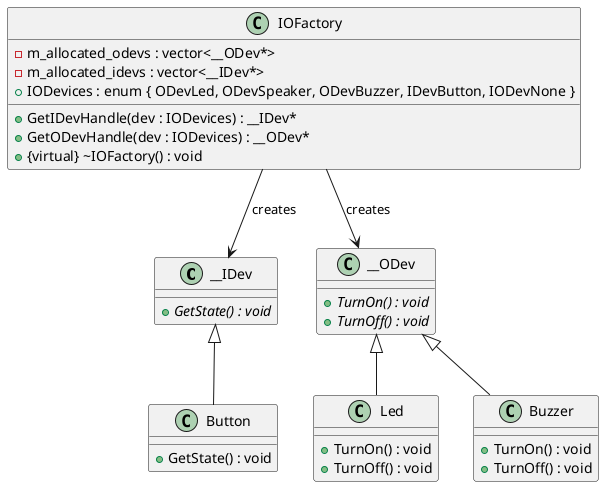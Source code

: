 @startuml FactoryPattern

class __IDev {
    + {abstract} GetState() : void
}

class __ODev {
    + {abstract} TurnOn() : void
    + {abstract} TurnOff() : void
}

class Led {
    + TurnOn() : void
    + TurnOff() : void
}

class Buzzer {
    + TurnOn() : void
    + TurnOff() : void
}

class Button {
    + GetState() : void
}

class IOFactory {
    - m_allocated_odevs : vector<__ODev*>
    - m_allocated_idevs : vector<__IDev*>
    + GetIDevHandle(dev : IODevices) : __IDev*
    + GetODevHandle(dev : IODevices) : __ODev*
    + IODevices : enum { ODevLed, ODevSpeaker, ODevBuzzer, IDevButton, IODevNone }
    + {virtual} ~IOFactory() : void
}

__ODev <|-- Led
__ODev <|-- Buzzer
__IDev <|-- Button

IOFactory --> __IDev : creates
IOFactory --> __ODev : creates

@enduml
